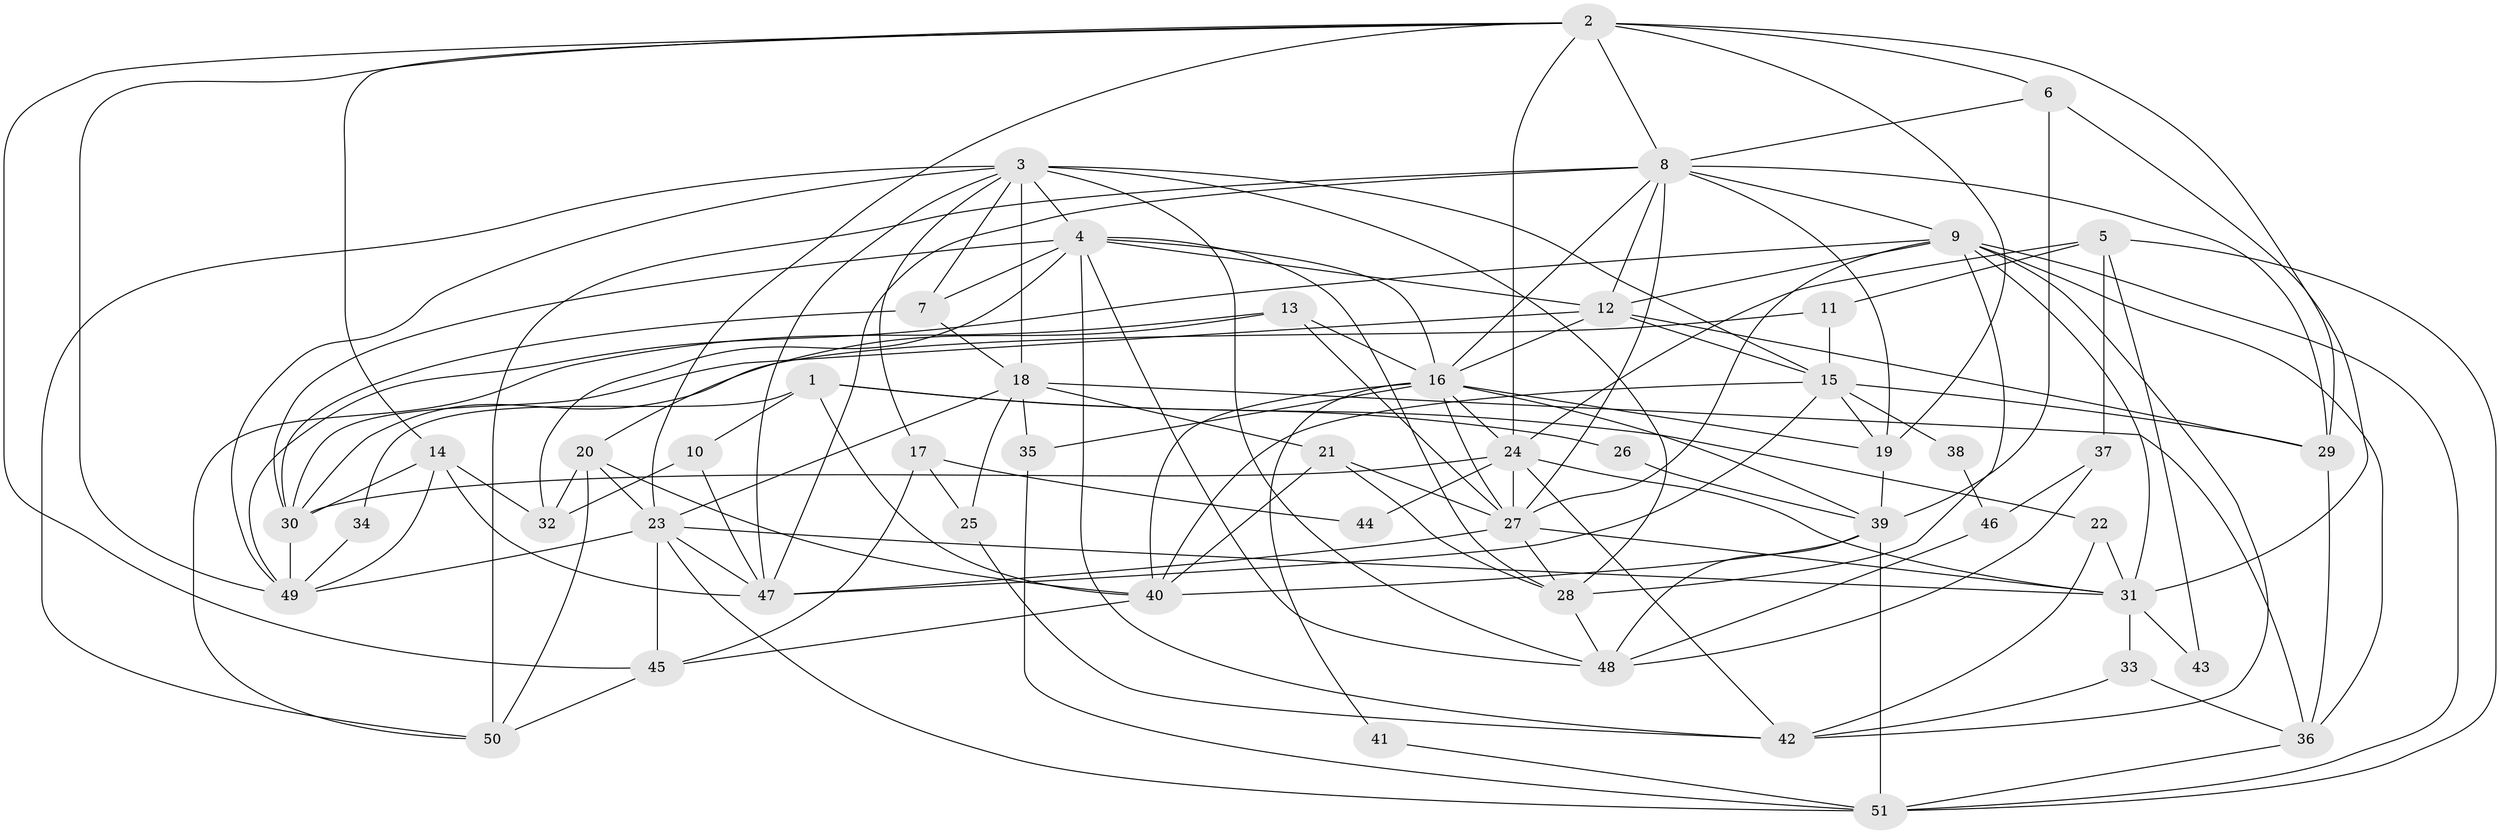 // original degree distribution, {5: 0.1568627450980392, 4: 0.3431372549019608, 3: 0.19607843137254902, 2: 0.1568627450980392, 7: 0.029411764705882353, 6: 0.10784313725490197, 9: 0.00980392156862745}
// Generated by graph-tools (version 1.1) at 2025/35/03/09/25 02:35:55]
// undirected, 51 vertices, 139 edges
graph export_dot {
graph [start="1"]
  node [color=gray90,style=filled];
  1;
  2;
  3;
  4;
  5;
  6;
  7;
  8;
  9;
  10;
  11;
  12;
  13;
  14;
  15;
  16;
  17;
  18;
  19;
  20;
  21;
  22;
  23;
  24;
  25;
  26;
  27;
  28;
  29;
  30;
  31;
  32;
  33;
  34;
  35;
  36;
  37;
  38;
  39;
  40;
  41;
  42;
  43;
  44;
  45;
  46;
  47;
  48;
  49;
  50;
  51;
  1 -- 10 [weight=1.0];
  1 -- 22 [weight=1.0];
  1 -- 26 [weight=1.0];
  1 -- 34 [weight=1.0];
  1 -- 40 [weight=1.0];
  2 -- 6 [weight=2.0];
  2 -- 8 [weight=1.0];
  2 -- 14 [weight=1.0];
  2 -- 19 [weight=1.0];
  2 -- 23 [weight=1.0];
  2 -- 24 [weight=1.0];
  2 -- 29 [weight=1.0];
  2 -- 45 [weight=1.0];
  2 -- 49 [weight=1.0];
  3 -- 4 [weight=2.0];
  3 -- 7 [weight=1.0];
  3 -- 15 [weight=1.0];
  3 -- 17 [weight=1.0];
  3 -- 18 [weight=1.0];
  3 -- 28 [weight=1.0];
  3 -- 47 [weight=1.0];
  3 -- 48 [weight=1.0];
  3 -- 49 [weight=1.0];
  3 -- 50 [weight=1.0];
  4 -- 7 [weight=1.0];
  4 -- 12 [weight=1.0];
  4 -- 16 [weight=1.0];
  4 -- 28 [weight=1.0];
  4 -- 30 [weight=1.0];
  4 -- 32 [weight=1.0];
  4 -- 42 [weight=1.0];
  4 -- 48 [weight=1.0];
  5 -- 11 [weight=1.0];
  5 -- 24 [weight=1.0];
  5 -- 37 [weight=1.0];
  5 -- 43 [weight=1.0];
  5 -- 51 [weight=1.0];
  6 -- 8 [weight=2.0];
  6 -- 31 [weight=1.0];
  6 -- 39 [weight=1.0];
  7 -- 18 [weight=1.0];
  7 -- 30 [weight=1.0];
  8 -- 9 [weight=1.0];
  8 -- 12 [weight=1.0];
  8 -- 16 [weight=1.0];
  8 -- 19 [weight=1.0];
  8 -- 27 [weight=1.0];
  8 -- 29 [weight=1.0];
  8 -- 47 [weight=1.0];
  8 -- 50 [weight=1.0];
  9 -- 12 [weight=1.0];
  9 -- 27 [weight=1.0];
  9 -- 28 [weight=1.0];
  9 -- 31 [weight=1.0];
  9 -- 36 [weight=2.0];
  9 -- 42 [weight=1.0];
  9 -- 49 [weight=1.0];
  9 -- 51 [weight=1.0];
  10 -- 32 [weight=1.0];
  10 -- 47 [weight=1.0];
  11 -- 15 [weight=1.0];
  11 -- 30 [weight=1.0];
  12 -- 15 [weight=1.0];
  12 -- 16 [weight=1.0];
  12 -- 29 [weight=1.0];
  12 -- 30 [weight=1.0];
  13 -- 16 [weight=1.0];
  13 -- 20 [weight=3.0];
  13 -- 27 [weight=1.0];
  13 -- 50 [weight=1.0];
  14 -- 30 [weight=1.0];
  14 -- 32 [weight=1.0];
  14 -- 47 [weight=2.0];
  14 -- 49 [weight=1.0];
  15 -- 19 [weight=1.0];
  15 -- 29 [weight=1.0];
  15 -- 38 [weight=1.0];
  15 -- 40 [weight=1.0];
  15 -- 47 [weight=1.0];
  16 -- 19 [weight=1.0];
  16 -- 24 [weight=1.0];
  16 -- 27 [weight=1.0];
  16 -- 35 [weight=1.0];
  16 -- 39 [weight=1.0];
  16 -- 40 [weight=1.0];
  16 -- 41 [weight=1.0];
  17 -- 25 [weight=1.0];
  17 -- 44 [weight=1.0];
  17 -- 45 [weight=1.0];
  18 -- 21 [weight=1.0];
  18 -- 23 [weight=1.0];
  18 -- 25 [weight=1.0];
  18 -- 35 [weight=1.0];
  18 -- 36 [weight=1.0];
  19 -- 39 [weight=1.0];
  20 -- 23 [weight=1.0];
  20 -- 32 [weight=1.0];
  20 -- 40 [weight=2.0];
  20 -- 50 [weight=1.0];
  21 -- 27 [weight=1.0];
  21 -- 28 [weight=1.0];
  21 -- 40 [weight=1.0];
  22 -- 31 [weight=1.0];
  22 -- 42 [weight=1.0];
  23 -- 31 [weight=1.0];
  23 -- 45 [weight=1.0];
  23 -- 47 [weight=1.0];
  23 -- 49 [weight=1.0];
  23 -- 51 [weight=1.0];
  24 -- 27 [weight=1.0];
  24 -- 30 [weight=1.0];
  24 -- 31 [weight=1.0];
  24 -- 42 [weight=1.0];
  24 -- 44 [weight=1.0];
  25 -- 42 [weight=1.0];
  26 -- 39 [weight=1.0];
  27 -- 28 [weight=1.0];
  27 -- 31 [weight=1.0];
  27 -- 47 [weight=1.0];
  28 -- 48 [weight=1.0];
  29 -- 36 [weight=1.0];
  30 -- 49 [weight=1.0];
  31 -- 33 [weight=1.0];
  31 -- 43 [weight=1.0];
  33 -- 36 [weight=1.0];
  33 -- 42 [weight=1.0];
  34 -- 49 [weight=1.0];
  35 -- 51 [weight=1.0];
  36 -- 51 [weight=1.0];
  37 -- 46 [weight=1.0];
  37 -- 48 [weight=1.0];
  38 -- 46 [weight=1.0];
  39 -- 40 [weight=1.0];
  39 -- 48 [weight=1.0];
  39 -- 51 [weight=1.0];
  40 -- 45 [weight=1.0];
  41 -- 51 [weight=1.0];
  45 -- 50 [weight=1.0];
  46 -- 48 [weight=1.0];
}
